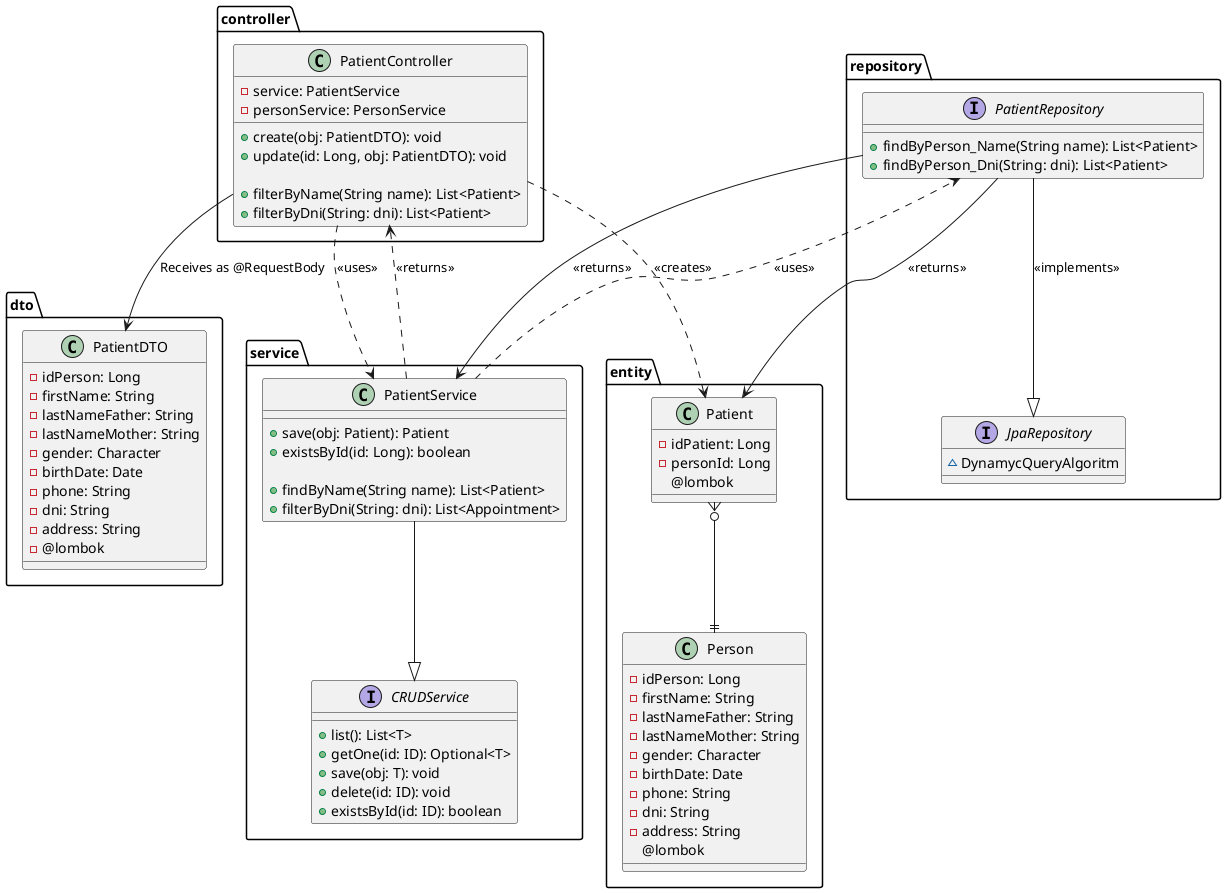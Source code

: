 @startuml hu25
package repository {

  interface PatientRepository {
    +findByPerson_Name(String name): List<Patient>
    +findByPerson_Dni(String: dni): List<Patient>
  }

  interface JpaRepository {
    ~DynamycQueryAlgoritm
  }
}

package controller {

  class PatientController {
    -service: PatientService
    -personService: PersonService
    +create(obj: PatientDTO): void
    +update(id: Long, obj: PatientDTO): void

    +filterByName(String name): List<Patient>
    +filterByDni(String: dni): List<Patient>
  }
}

package service {

  class PatientService {
    +save(obj: Patient): Patient
    +existsById(id: Long): boolean

    +findByName(String name): List<Patient>
    +filterByDni(String: dni): List<Appointment>
  }

  interface CRUDService{
    +list(): List<T>
    +getOne(id: ID): Optional<T>
    +save(obj: T): void
    +delete(id: ID): void
    +existsById(id: ID): boolean
  }
}

package dto {
  class PatientDTO {
    -idPerson: Long
    -firstName: String
    -lastNameFather: String
    -lastNameMother: String
    -gender: Character
    -birthDate: Date
    -phone: String
    -dni: String
    -address: String
    -@lombok
  }
}

package entity {

  class Person {
    -idPerson: Long
    -firstName: String
    -lastNameFather: String
    -lastNameMother: String
    -gender: Character
    -birthDate: Date
    -phone: String
    -dni: String
    -address: String
    @lombok
  }

  class Patient {
    -idPatient: Long
    -personId: Long
    @lombok
  }
}

PatientController ..> PatientService : <<uses>>
PatientController --> PatientDTO : Receives as @RequestBody
PatientController ..> Patient : <<creates>>

PatientService..> PatientController: <<returns>>
PatientService --|> CRUDService
PatientService ..> PatientRepository : <<uses>>

PatientRepository --> PatientService : <<returns>>
PatientRepository --> Patient : <<returns>>
PatientRepository --|> JpaRepository: <<implements>>

Patient }o--|| Person

@enduml
